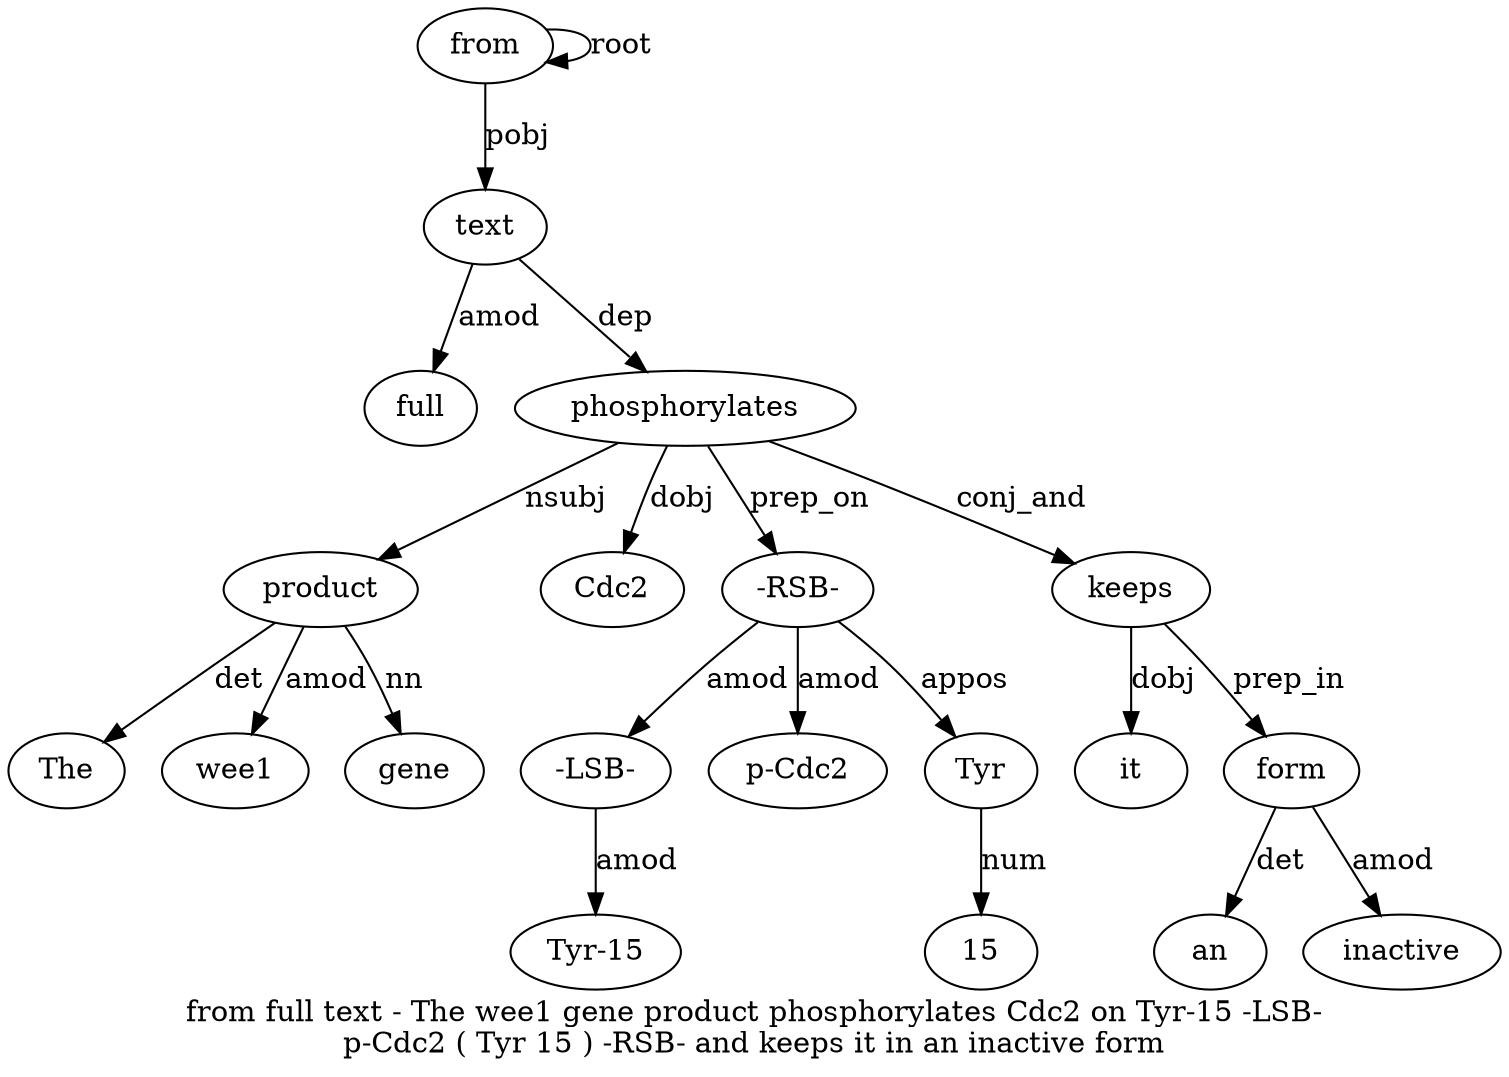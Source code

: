 digraph "from full text - The wee1 gene product phosphorylates Cdc2 on Tyr-15 -LSB- p-Cdc2 ( Tyr 15 ) -RSB- and keeps it in an inactive form" {
label="from full text - The wee1 gene product phosphorylates Cdc2 on Tyr-15 -LSB-
p-Cdc2 ( Tyr 15 ) -RSB- and keeps it in an inactive form";
from1 [style=filled, fillcolor=white, label=from];
from1 -> from1  [label=root];
text3 [style=filled, fillcolor=white, label=text];
full2 [style=filled, fillcolor=white, label=full];
text3 -> full2  [label=amod];
from1 -> text3  [label=pobj];
product8 [style=filled, fillcolor=white, label=product];
The5 [style=filled, fillcolor=white, label=The];
product8 -> The5  [label=det];
wee16 [style=filled, fillcolor=white, label=wee1];
product8 -> wee16  [label=amod];
gene7 [style=filled, fillcolor=white, label=gene];
product8 -> gene7  [label=nn];
phosphorylates9 [style=filled, fillcolor=white, label=phosphorylates];
phosphorylates9 -> product8  [label=nsubj];
text3 -> phosphorylates9  [label=dep];
Cdc210 [style=filled, fillcolor=white, label=Cdc2];
phosphorylates9 -> Cdc210  [label=dobj];
"-LSB-13" [style=filled, fillcolor=white, label="-LSB-"];
"Tyr-152" [style=filled, fillcolor=white, label="Tyr-15"];
"-LSB-13" -> "Tyr-152"  [label=amod];
"-RSB-19" [style=filled, fillcolor=white, label="-RSB-"];
"-RSB-19" -> "-LSB-13"  [label=amod];
"p-Cdc214" [style=filled, fillcolor=white, label="p-Cdc2"];
"-RSB-19" -> "p-Cdc214"  [label=amod];
Tyr16 [style=filled, fillcolor=white, label=Tyr];
"-RSB-19" -> Tyr16  [label=appos];
1517 [style=filled, fillcolor=white, label=15];
Tyr16 -> 1517  [label=num];
phosphorylates9 -> "-RSB-19"  [label=prep_on];
keeps21 [style=filled, fillcolor=white, label=keeps];
phosphorylates9 -> keeps21  [label=conj_and];
it22 [style=filled, fillcolor=white, label=it];
keeps21 -> it22  [label=dobj];
form26 [style=filled, fillcolor=white, label=form];
an24 [style=filled, fillcolor=white, label=an];
form26 -> an24  [label=det];
inactive25 [style=filled, fillcolor=white, label=inactive];
form26 -> inactive25  [label=amod];
keeps21 -> form26  [label=prep_in];
}
